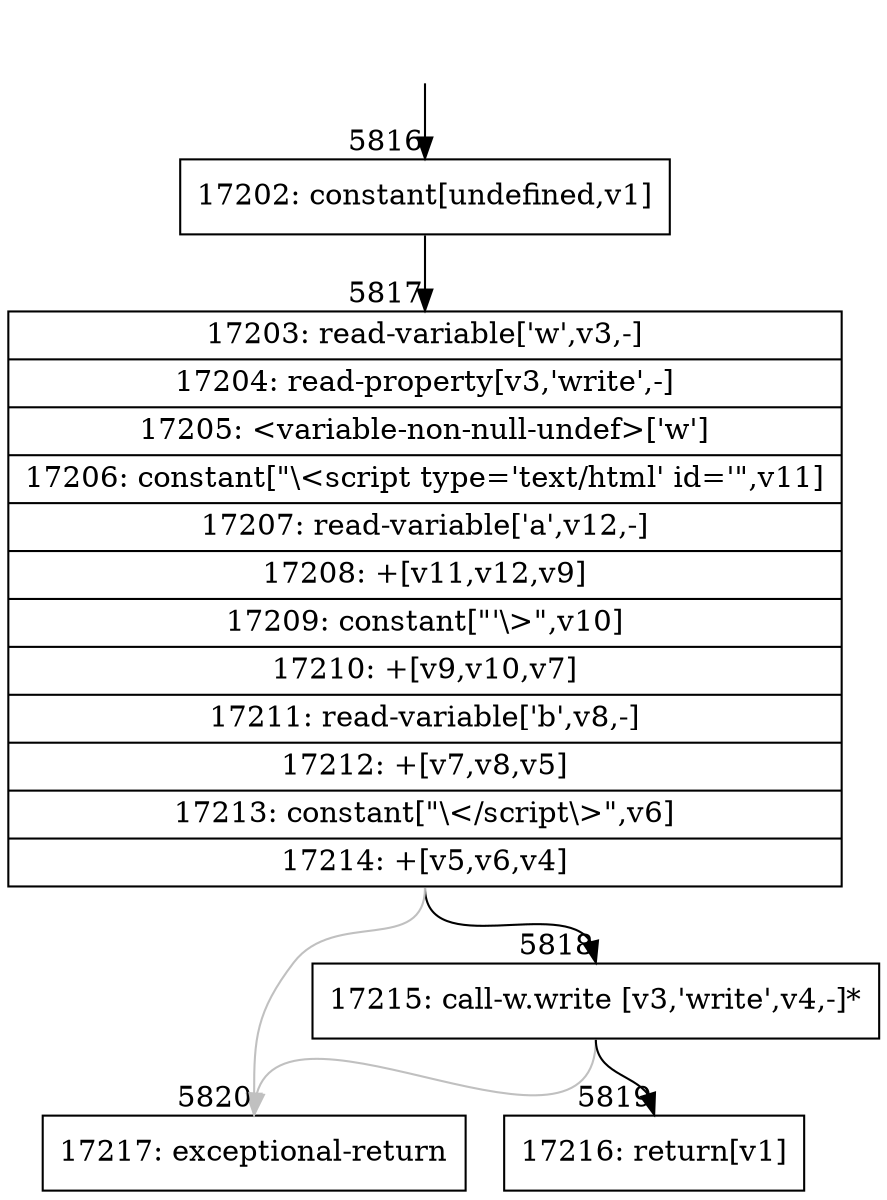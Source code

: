 digraph {
rankdir="TD"
BB_entry473[shape=none,label=""];
BB_entry473 -> BB5816 [tailport=s, headport=n, headlabel="    5816"]
BB5816 [shape=record label="{17202: constant[undefined,v1]}" ] 
BB5816 -> BB5817 [tailport=s, headport=n, headlabel="      5817"]
BB5817 [shape=record label="{17203: read-variable['w',v3,-]|17204: read-property[v3,'write',-]|17205: \<variable-non-null-undef\>['w']|17206: constant[\"\\\<script type='text/html' id='\",v11]|17207: read-variable['a',v12,-]|17208: +[v11,v12,v9]|17209: constant[\"'\\\>\",v10]|17210: +[v9,v10,v7]|17211: read-variable['b',v8,-]|17212: +[v7,v8,v5]|17213: constant[\"\\\</script\\\>\",v6]|17214: +[v5,v6,v4]}" ] 
BB5817 -> BB5818 [tailport=s, headport=n, headlabel="      5818"]
BB5817 -> BB5820 [tailport=s, headport=n, color=gray, headlabel="      5820"]
BB5818 [shape=record label="{17215: call-w.write [v3,'write',v4,-]*}" ] 
BB5818 -> BB5819 [tailport=s, headport=n, headlabel="      5819"]
BB5818 -> BB5820 [tailport=s, headport=n, color=gray]
BB5819 [shape=record label="{17216: return[v1]}" ] 
BB5820 [shape=record label="{17217: exceptional-return}" ] 
}
